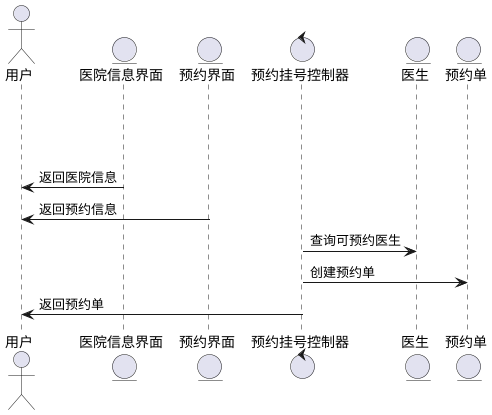 @startuml
actor 用户
entity 医院信息界面
entity 预约界面
control 预约挂号控制器
entity 医生
entity 预约单

用户 -[hidden]-> 医院信息界面
用户 -[hidden]-> 预约界面
用户 -[hidden]-> 预约挂号控制器
用户 -[hidden]-> 医生
用户 -[hidden]-> 预约单
医院信息界面 -> 用户 : 返回医院信息
预约界面 -> 用户 : 返回预约信息
预约挂号控制器 -> 医生 : 查询可预约医生
预约挂号控制器 -> 预约单 : 创建预约单
预约挂号控制器 -> 用户 : 返回预约单
@enduml
